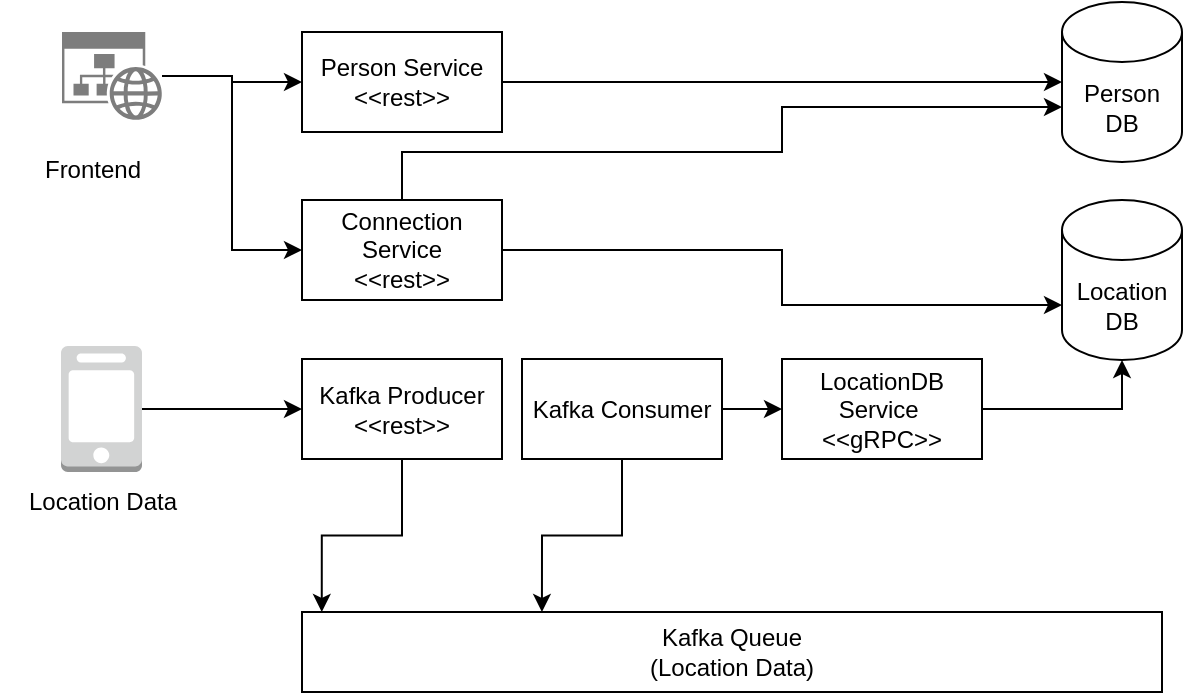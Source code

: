 <mxfile version="20.8.5" type="device"><diagram id="zKfKUKOam2NGaLlis4uk" name="Page-1"><mxGraphModel dx="1010" dy="620" grid="1" gridSize="10" guides="1" tooltips="1" connect="1" arrows="1" fold="1" page="1" pageScale="1" pageWidth="850" pageHeight="1100" math="0" shadow="0"><root><mxCell id="0"/><mxCell id="1" parent="0"/><mxCell id="Jn5eLzeUWSvRa9KMpqs_-1" value="Kafka Queue&lt;br&gt;(Location Data)" style="rounded=0;whiteSpace=wrap;html=1;" parent="1" vertex="1"><mxGeometry x="240" y="440" width="430" height="40" as="geometry"/></mxCell><mxCell id="lno67xIy5RmekHBFXgL4-8" style="edgeStyle=orthogonalEdgeStyle;rounded=0;orthogonalLoop=1;jettySize=auto;html=1;entryX=0.023;entryY=0;entryDx=0;entryDy=0;entryPerimeter=0;" edge="1" parent="1" source="Jn5eLzeUWSvRa9KMpqs_-3" target="Jn5eLzeUWSvRa9KMpqs_-1"><mxGeometry relative="1" as="geometry"/></mxCell><mxCell id="Jn5eLzeUWSvRa9KMpqs_-3" value="Kafka Producer&lt;br&gt;&amp;lt;&amp;lt;rest&amp;gt;&amp;gt;" style="rounded=0;whiteSpace=wrap;html=1;" parent="1" vertex="1"><mxGeometry x="240" y="313.5" width="100" height="50" as="geometry"/></mxCell><mxCell id="lno67xIy5RmekHBFXgL4-9" style="edgeStyle=orthogonalEdgeStyle;rounded=0;orthogonalLoop=1;jettySize=auto;html=1;entryX=0.279;entryY=0;entryDx=0;entryDy=0;entryPerimeter=0;" edge="1" parent="1" source="Jn5eLzeUWSvRa9KMpqs_-5" target="Jn5eLzeUWSvRa9KMpqs_-1"><mxGeometry relative="1" as="geometry"/></mxCell><mxCell id="lno67xIy5RmekHBFXgL4-11" value="" style="edgeStyle=orthogonalEdgeStyle;rounded=0;orthogonalLoop=1;jettySize=auto;html=1;" edge="1" parent="1" source="Jn5eLzeUWSvRa9KMpqs_-5" target="lno67xIy5RmekHBFXgL4-10"><mxGeometry relative="1" as="geometry"/></mxCell><mxCell id="Jn5eLzeUWSvRa9KMpqs_-5" value="Kafka Consumer" style="rounded=0;whiteSpace=wrap;html=1;" parent="1" vertex="1"><mxGeometry x="350" y="313.5" width="100" height="50" as="geometry"/></mxCell><mxCell id="Jn5eLzeUWSvRa9KMpqs_-12" value="Location DB" style="shape=cylinder3;whiteSpace=wrap;html=1;boundedLbl=1;backgroundOutline=1;size=15;" parent="1" vertex="1"><mxGeometry x="620" y="234" width="60" height="80" as="geometry"/></mxCell><mxCell id="Jn5eLzeUWSvRa9KMpqs_-24" value="" style="edgeStyle=orthogonalEdgeStyle;rounded=0;orthogonalLoop=1;jettySize=auto;html=1;entryX=0;entryY=0.5;entryDx=0;entryDy=0;" parent="1" source="Jn5eLzeUWSvRa9KMpqs_-19" target="Jn5eLzeUWSvRa9KMpqs_-3" edge="1"><mxGeometry relative="1" as="geometry"><mxPoint x="230" y="339" as="targetPoint"/></mxGeometry></mxCell><mxCell id="Jn5eLzeUWSvRa9KMpqs_-19" value="" style="outlineConnect=0;dashed=0;verticalLabelPosition=bottom;verticalAlign=top;align=center;html=1;shape=mxgraph.aws3.mobile_client;fillColor=#D2D3D3;gradientColor=none;" parent="1" vertex="1"><mxGeometry x="119.5" y="307" width="40.5" height="63" as="geometry"/></mxCell><mxCell id="Jn5eLzeUWSvRa9KMpqs_-20" value="Location Data" style="text;html=1;align=center;verticalAlign=middle;resizable=0;points=[];autosize=1;strokeColor=none;fillColor=none;" parent="1" vertex="1"><mxGeometry x="89.75" y="370" width="100" height="30" as="geometry"/></mxCell><mxCell id="Jn5eLzeUWSvRa9KMpqs_-40" style="edgeStyle=orthogonalEdgeStyle;rounded=0;orthogonalLoop=1;jettySize=auto;html=1;entryX=0;entryY=0.5;entryDx=0;entryDy=0;" parent="1" source="Jn5eLzeUWSvRa9KMpqs_-21" target="Jn5eLzeUWSvRa9KMpqs_-35" edge="1"><mxGeometry relative="1" as="geometry"><mxPoint x="240" y="155" as="targetPoint"/></mxGeometry></mxCell><mxCell id="Jn5eLzeUWSvRa9KMpqs_-42" style="edgeStyle=orthogonalEdgeStyle;rounded=0;orthogonalLoop=1;jettySize=auto;html=1;entryX=0;entryY=0.5;entryDx=0;entryDy=0;" parent="1" source="Jn5eLzeUWSvRa9KMpqs_-21" target="Jn5eLzeUWSvRa9KMpqs_-29" edge="1"><mxGeometry relative="1" as="geometry"/></mxCell><mxCell id="Jn5eLzeUWSvRa9KMpqs_-21" value="" style="sketch=0;aspect=fixed;pointerEvents=1;shadow=0;dashed=0;html=1;strokeColor=none;labelPosition=center;verticalLabelPosition=bottom;verticalAlign=top;align=center;shape=mxgraph.mscae.enterprise.website_generic;fillColor=#7D7D7D;" parent="1" vertex="1"><mxGeometry x="120" y="150" width="50" height="44" as="geometry"/></mxCell><mxCell id="Jn5eLzeUWSvRa9KMpqs_-23" value="Frontend" style="text;html=1;align=center;verticalAlign=middle;resizable=0;points=[];autosize=1;strokeColor=none;fillColor=none;" parent="1" vertex="1"><mxGeometry x="100" y="204" width="70" height="30" as="geometry"/></mxCell><mxCell id="lno67xIy5RmekHBFXgL4-17" style="edgeStyle=orthogonalEdgeStyle;rounded=0;orthogonalLoop=1;jettySize=auto;html=1;entryX=0;entryY=0;entryDx=0;entryDy=52.5;entryPerimeter=0;" edge="1" parent="1" source="Jn5eLzeUWSvRa9KMpqs_-29" target="Jn5eLzeUWSvRa9KMpqs_-32"><mxGeometry relative="1" as="geometry"><mxPoint x="300" y="210" as="targetPoint"/><Array as="points"><mxPoint x="290" y="210"/><mxPoint x="480" y="210"/><mxPoint x="480" y="188"/></Array></mxGeometry></mxCell><mxCell id="lno67xIy5RmekHBFXgL4-18" style="edgeStyle=orthogonalEdgeStyle;rounded=0;orthogonalLoop=1;jettySize=auto;html=1;entryX=0;entryY=0;entryDx=0;entryDy=52.5;entryPerimeter=0;" edge="1" parent="1" source="Jn5eLzeUWSvRa9KMpqs_-29" target="Jn5eLzeUWSvRa9KMpqs_-12"><mxGeometry relative="1" as="geometry"/></mxCell><mxCell id="Jn5eLzeUWSvRa9KMpqs_-29" value="Connection Service&lt;br&gt;&amp;lt;&amp;lt;rest&amp;gt;&amp;gt;" style="rounded=0;whiteSpace=wrap;html=1;" parent="1" vertex="1"><mxGeometry x="240" y="234" width="100" height="50" as="geometry"/></mxCell><mxCell id="Jn5eLzeUWSvRa9KMpqs_-32" value="Person DB" style="shape=cylinder3;whiteSpace=wrap;html=1;boundedLbl=1;backgroundOutline=1;size=15;" parent="1" vertex="1"><mxGeometry x="620" y="135" width="60" height="80" as="geometry"/></mxCell><mxCell id="Jn5eLzeUWSvRa9KMpqs_-37" style="edgeStyle=orthogonalEdgeStyle;rounded=0;orthogonalLoop=1;jettySize=auto;html=1;entryX=0;entryY=0.5;entryDx=0;entryDy=0;entryPerimeter=0;" parent="1" source="Jn5eLzeUWSvRa9KMpqs_-35" target="Jn5eLzeUWSvRa9KMpqs_-32" edge="1"><mxGeometry relative="1" as="geometry"/></mxCell><mxCell id="Jn5eLzeUWSvRa9KMpqs_-35" value="Person Service&lt;br&gt;&amp;lt;&amp;lt;rest&amp;gt;&amp;gt;" style="rounded=0;whiteSpace=wrap;html=1;" parent="1" vertex="1"><mxGeometry x="240" y="150" width="100" height="50" as="geometry"/></mxCell><mxCell id="lno67xIy5RmekHBFXgL4-13" style="edgeStyle=orthogonalEdgeStyle;rounded=0;orthogonalLoop=1;jettySize=auto;html=1;entryX=0.5;entryY=1;entryDx=0;entryDy=0;entryPerimeter=0;" edge="1" parent="1" source="lno67xIy5RmekHBFXgL4-10" target="Jn5eLzeUWSvRa9KMpqs_-12"><mxGeometry relative="1" as="geometry"/></mxCell><mxCell id="lno67xIy5RmekHBFXgL4-10" value="LocationDB Service&amp;nbsp;&lt;br&gt;&amp;lt;&amp;lt;gRPC&amp;gt;&amp;gt;" style="rounded=0;whiteSpace=wrap;html=1;" vertex="1" parent="1"><mxGeometry x="480" y="313.5" width="100" height="50" as="geometry"/></mxCell></root></mxGraphModel></diagram></mxfile>